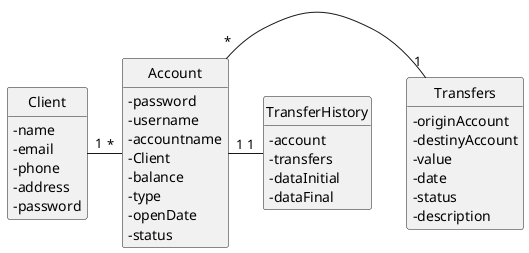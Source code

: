 @startuml DomainModel
'https://plantuml.com/class-diagram
skinparam classAttributeIconSize 0
hide circle
hide methods

class Client {
    - name
    - email 
    - phone
    - address
    - password
}

class Account {
    - password
    - username
    - accountname
    - Client
    - balance
    - type
    - openDate
    - status
}

class Transfers {
    - originAccount
    - destinyAccount
    - value
    - date
    - status
    - description
}

class TransferHistory {
    - account
    - transfers
    - dataInitial
    - dataFinal
}

Client "1"-"*" Account
Account "*"-"1" Transfers
Account "1"-"1" TransferHistory

@enduml
